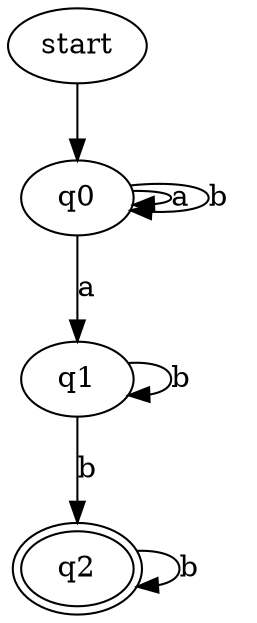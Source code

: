 digraph  {
q0;
q1;
q2 [peripheries=2];
start -> q0;
q0 -> q1[label=a];
q0 -> q0[label=a];
q0 -> q0[label=b];
q1 -> q2[label=b];
q1 -> q1[label=b];
q2 -> q2[label=b];
}
